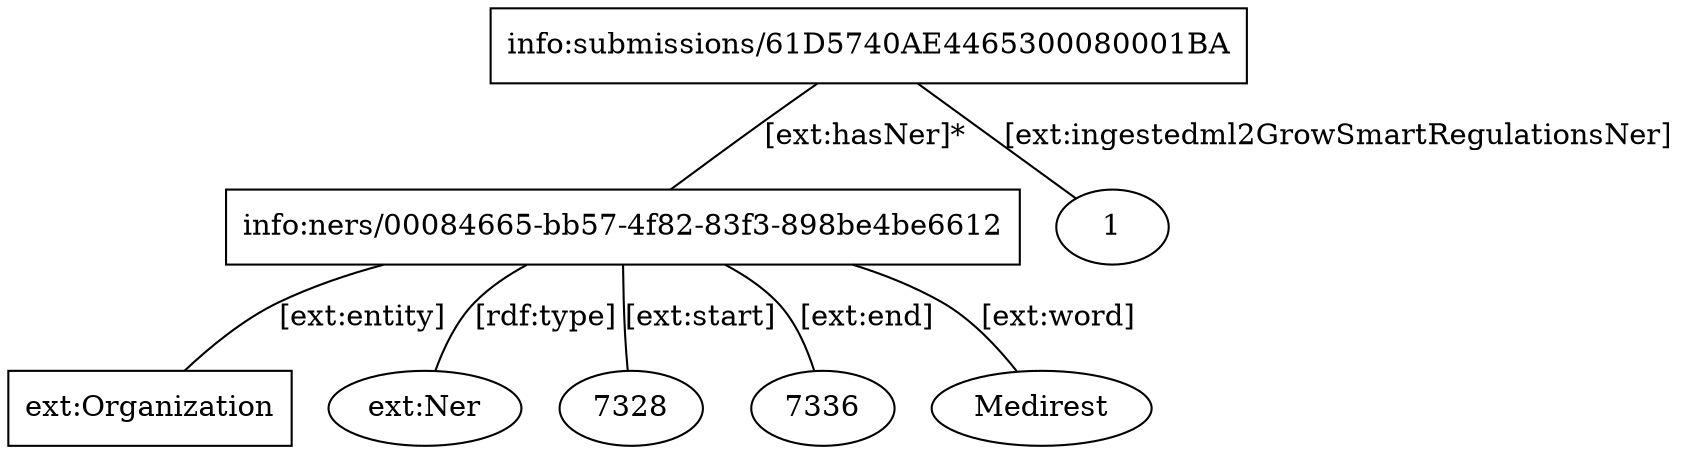 digraph g {

    subject [label="info:ners/00084665-bb57-4f82-83f3-898be4be6612" shape=box]
    organization [label="ext:Organization" shape=box]

    subject -> "ext:Ner" [label="[rdf:type]" dir=none]
    subject -> 7328 [label="[ext:start]" dir=none]
    subject -> 7336 [label="[ext:end]" dir=none]
    subject -> Medirest [label="[ext:word]" dir=none]
    subject -> organization [label="[ext:entity]" dir=none]

    file [label="info:submissions/61D5740AE4465300080001BA" shape=box]
    
    file -> subject [label="[ext:hasNer]*" dir=none]
    file -> 1 [label="[ext:ingestedml2GrowSmartRegulationsNer]" dir=none]

}